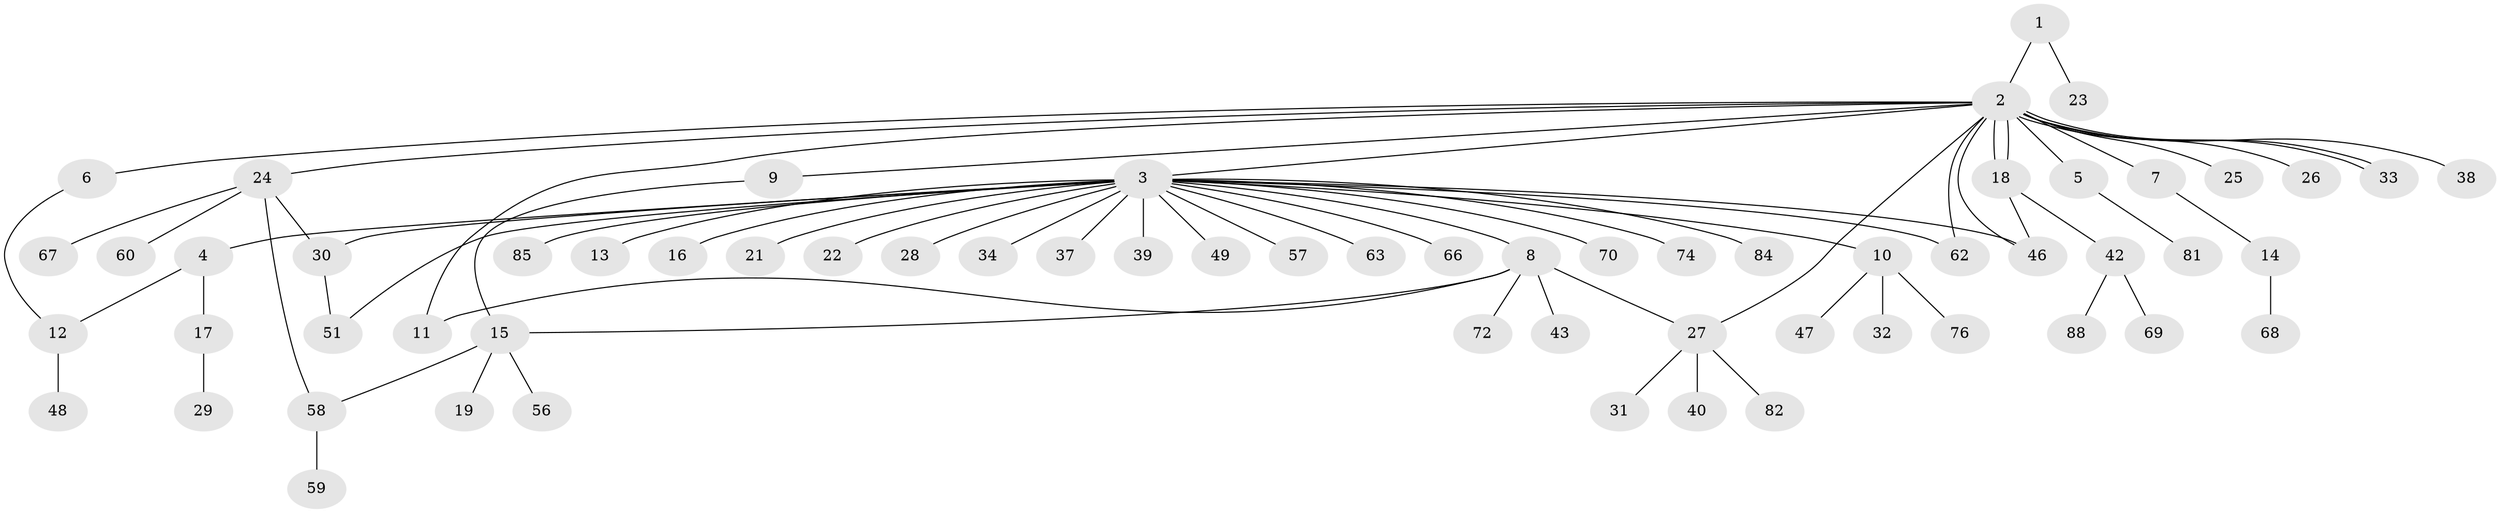 // original degree distribution, {3: 0.06818181818181818, 19: 0.011363636363636364, 22: 0.011363636363636364, 4: 0.03409090909090909, 2: 0.26136363636363635, 6: 0.011363636363636364, 5: 0.06818181818181818, 1: 0.5340909090909091}
// Generated by graph-tools (version 1.1) at 2025/41/03/06/25 10:41:45]
// undirected, 64 vertices, 75 edges
graph export_dot {
graph [start="1"]
  node [color=gray90,style=filled];
  1 [super="+86"];
  2 [super="+52"];
  3 [super="+20"];
  4 [super="+36"];
  5 [super="+75"];
  6;
  7;
  8 [super="+53"];
  9;
  10 [super="+54"];
  11;
  12 [super="+73"];
  13;
  14 [super="+50"];
  15 [super="+55"];
  16 [super="+45"];
  17 [super="+41"];
  18 [super="+87"];
  19;
  21;
  22;
  23;
  24 [super="+78"];
  25;
  26;
  27 [super="+35"];
  28;
  29;
  30 [super="+44"];
  31 [super="+77"];
  32 [super="+71"];
  33;
  34;
  37;
  38 [super="+83"];
  39;
  40;
  42 [super="+80"];
  43;
  46;
  47 [super="+61"];
  48 [super="+65"];
  49;
  51;
  56;
  57;
  58 [super="+79"];
  59 [super="+64"];
  60;
  62;
  63;
  66;
  67;
  68;
  69;
  70;
  72;
  74;
  76;
  81;
  82;
  84;
  85;
  88;
  1 -- 2;
  1 -- 23;
  2 -- 3;
  2 -- 5;
  2 -- 6;
  2 -- 7;
  2 -- 9;
  2 -- 11;
  2 -- 18;
  2 -- 18;
  2 -- 24;
  2 -- 25;
  2 -- 26;
  2 -- 27;
  2 -- 33;
  2 -- 33;
  2 -- 38;
  2 -- 46;
  2 -- 62;
  3 -- 4;
  3 -- 8;
  3 -- 10;
  3 -- 13;
  3 -- 16 [weight=2];
  3 -- 21;
  3 -- 22;
  3 -- 28;
  3 -- 30;
  3 -- 34;
  3 -- 46;
  3 -- 49;
  3 -- 57;
  3 -- 62;
  3 -- 63;
  3 -- 70;
  3 -- 74;
  3 -- 84;
  3 -- 85;
  3 -- 66;
  3 -- 51;
  3 -- 37;
  3 -- 39;
  4 -- 12;
  4 -- 17;
  5 -- 81;
  6 -- 12;
  7 -- 14;
  8 -- 15;
  8 -- 43;
  8 -- 72;
  8 -- 27;
  8 -- 11;
  9 -- 15;
  10 -- 32;
  10 -- 47;
  10 -- 76;
  12 -- 48;
  14 -- 68;
  15 -- 19;
  15 -- 58;
  15 -- 56;
  17 -- 29;
  18 -- 42;
  18 -- 46;
  24 -- 58;
  24 -- 60;
  24 -- 67;
  24 -- 30;
  27 -- 31;
  27 -- 40;
  27 -- 82;
  30 -- 51;
  42 -- 69;
  42 -- 88;
  58 -- 59;
}
